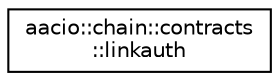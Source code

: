 digraph "Graphical Class Hierarchy"
{
  edge [fontname="Helvetica",fontsize="10",labelfontname="Helvetica",labelfontsize="10"];
  node [fontname="Helvetica",fontsize="10",shape=record];
  rankdir="LR";
  Node0 [label="aacio::chain::contracts\l::linkauth",height=0.2,width=0.4,color="black", fillcolor="white", style="filled",URL="$structaacio_1_1chain_1_1contracts_1_1linkauth.html"];
}
